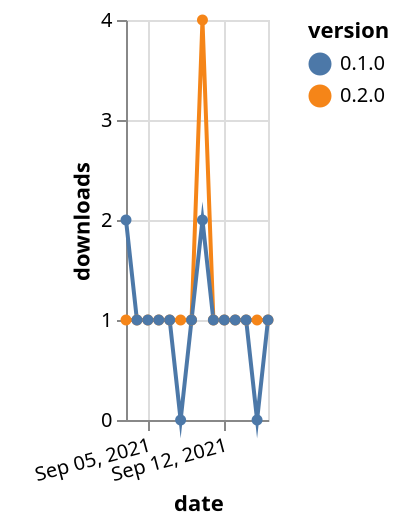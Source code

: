 {"$schema": "https://vega.github.io/schema/vega-lite/v5.json", "description": "A simple bar chart with embedded data.", "data": {"values": [{"date": "2021-09-03", "total": 186, "delta": 1, "version": "0.2.0"}, {"date": "2021-09-04", "total": 187, "delta": 1, "version": "0.2.0"}, {"date": "2021-09-05", "total": 188, "delta": 1, "version": "0.2.0"}, {"date": "2021-09-06", "total": 189, "delta": 1, "version": "0.2.0"}, {"date": "2021-09-07", "total": 190, "delta": 1, "version": "0.2.0"}, {"date": "2021-09-08", "total": 191, "delta": 1, "version": "0.2.0"}, {"date": "2021-09-09", "total": 192, "delta": 1, "version": "0.2.0"}, {"date": "2021-09-10", "total": 196, "delta": 4, "version": "0.2.0"}, {"date": "2021-09-11", "total": 197, "delta": 1, "version": "0.2.0"}, {"date": "2021-09-12", "total": 198, "delta": 1, "version": "0.2.0"}, {"date": "2021-09-13", "total": 199, "delta": 1, "version": "0.2.0"}, {"date": "2021-09-14", "total": 200, "delta": 1, "version": "0.2.0"}, {"date": "2021-09-15", "total": 201, "delta": 1, "version": "0.2.0"}, {"date": "2021-09-16", "total": 202, "delta": 1, "version": "0.2.0"}, {"date": "2021-09-03", "total": 137, "delta": 2, "version": "0.1.0"}, {"date": "2021-09-04", "total": 138, "delta": 1, "version": "0.1.0"}, {"date": "2021-09-05", "total": 139, "delta": 1, "version": "0.1.0"}, {"date": "2021-09-06", "total": 140, "delta": 1, "version": "0.1.0"}, {"date": "2021-09-07", "total": 141, "delta": 1, "version": "0.1.0"}, {"date": "2021-09-08", "total": 141, "delta": 0, "version": "0.1.0"}, {"date": "2021-09-09", "total": 142, "delta": 1, "version": "0.1.0"}, {"date": "2021-09-10", "total": 144, "delta": 2, "version": "0.1.0"}, {"date": "2021-09-11", "total": 145, "delta": 1, "version": "0.1.0"}, {"date": "2021-09-12", "total": 146, "delta": 1, "version": "0.1.0"}, {"date": "2021-09-13", "total": 147, "delta": 1, "version": "0.1.0"}, {"date": "2021-09-14", "total": 148, "delta": 1, "version": "0.1.0"}, {"date": "2021-09-15", "total": 148, "delta": 0, "version": "0.1.0"}, {"date": "2021-09-16", "total": 149, "delta": 1, "version": "0.1.0"}]}, "width": "container", "mark": {"type": "line", "point": {"filled": true}}, "encoding": {"x": {"field": "date", "type": "temporal", "timeUnit": "yearmonthdate", "title": "date", "axis": {"labelAngle": -15}}, "y": {"field": "delta", "type": "quantitative", "title": "downloads"}, "color": {"field": "version", "type": "nominal"}, "tooltip": {"field": "delta"}}}